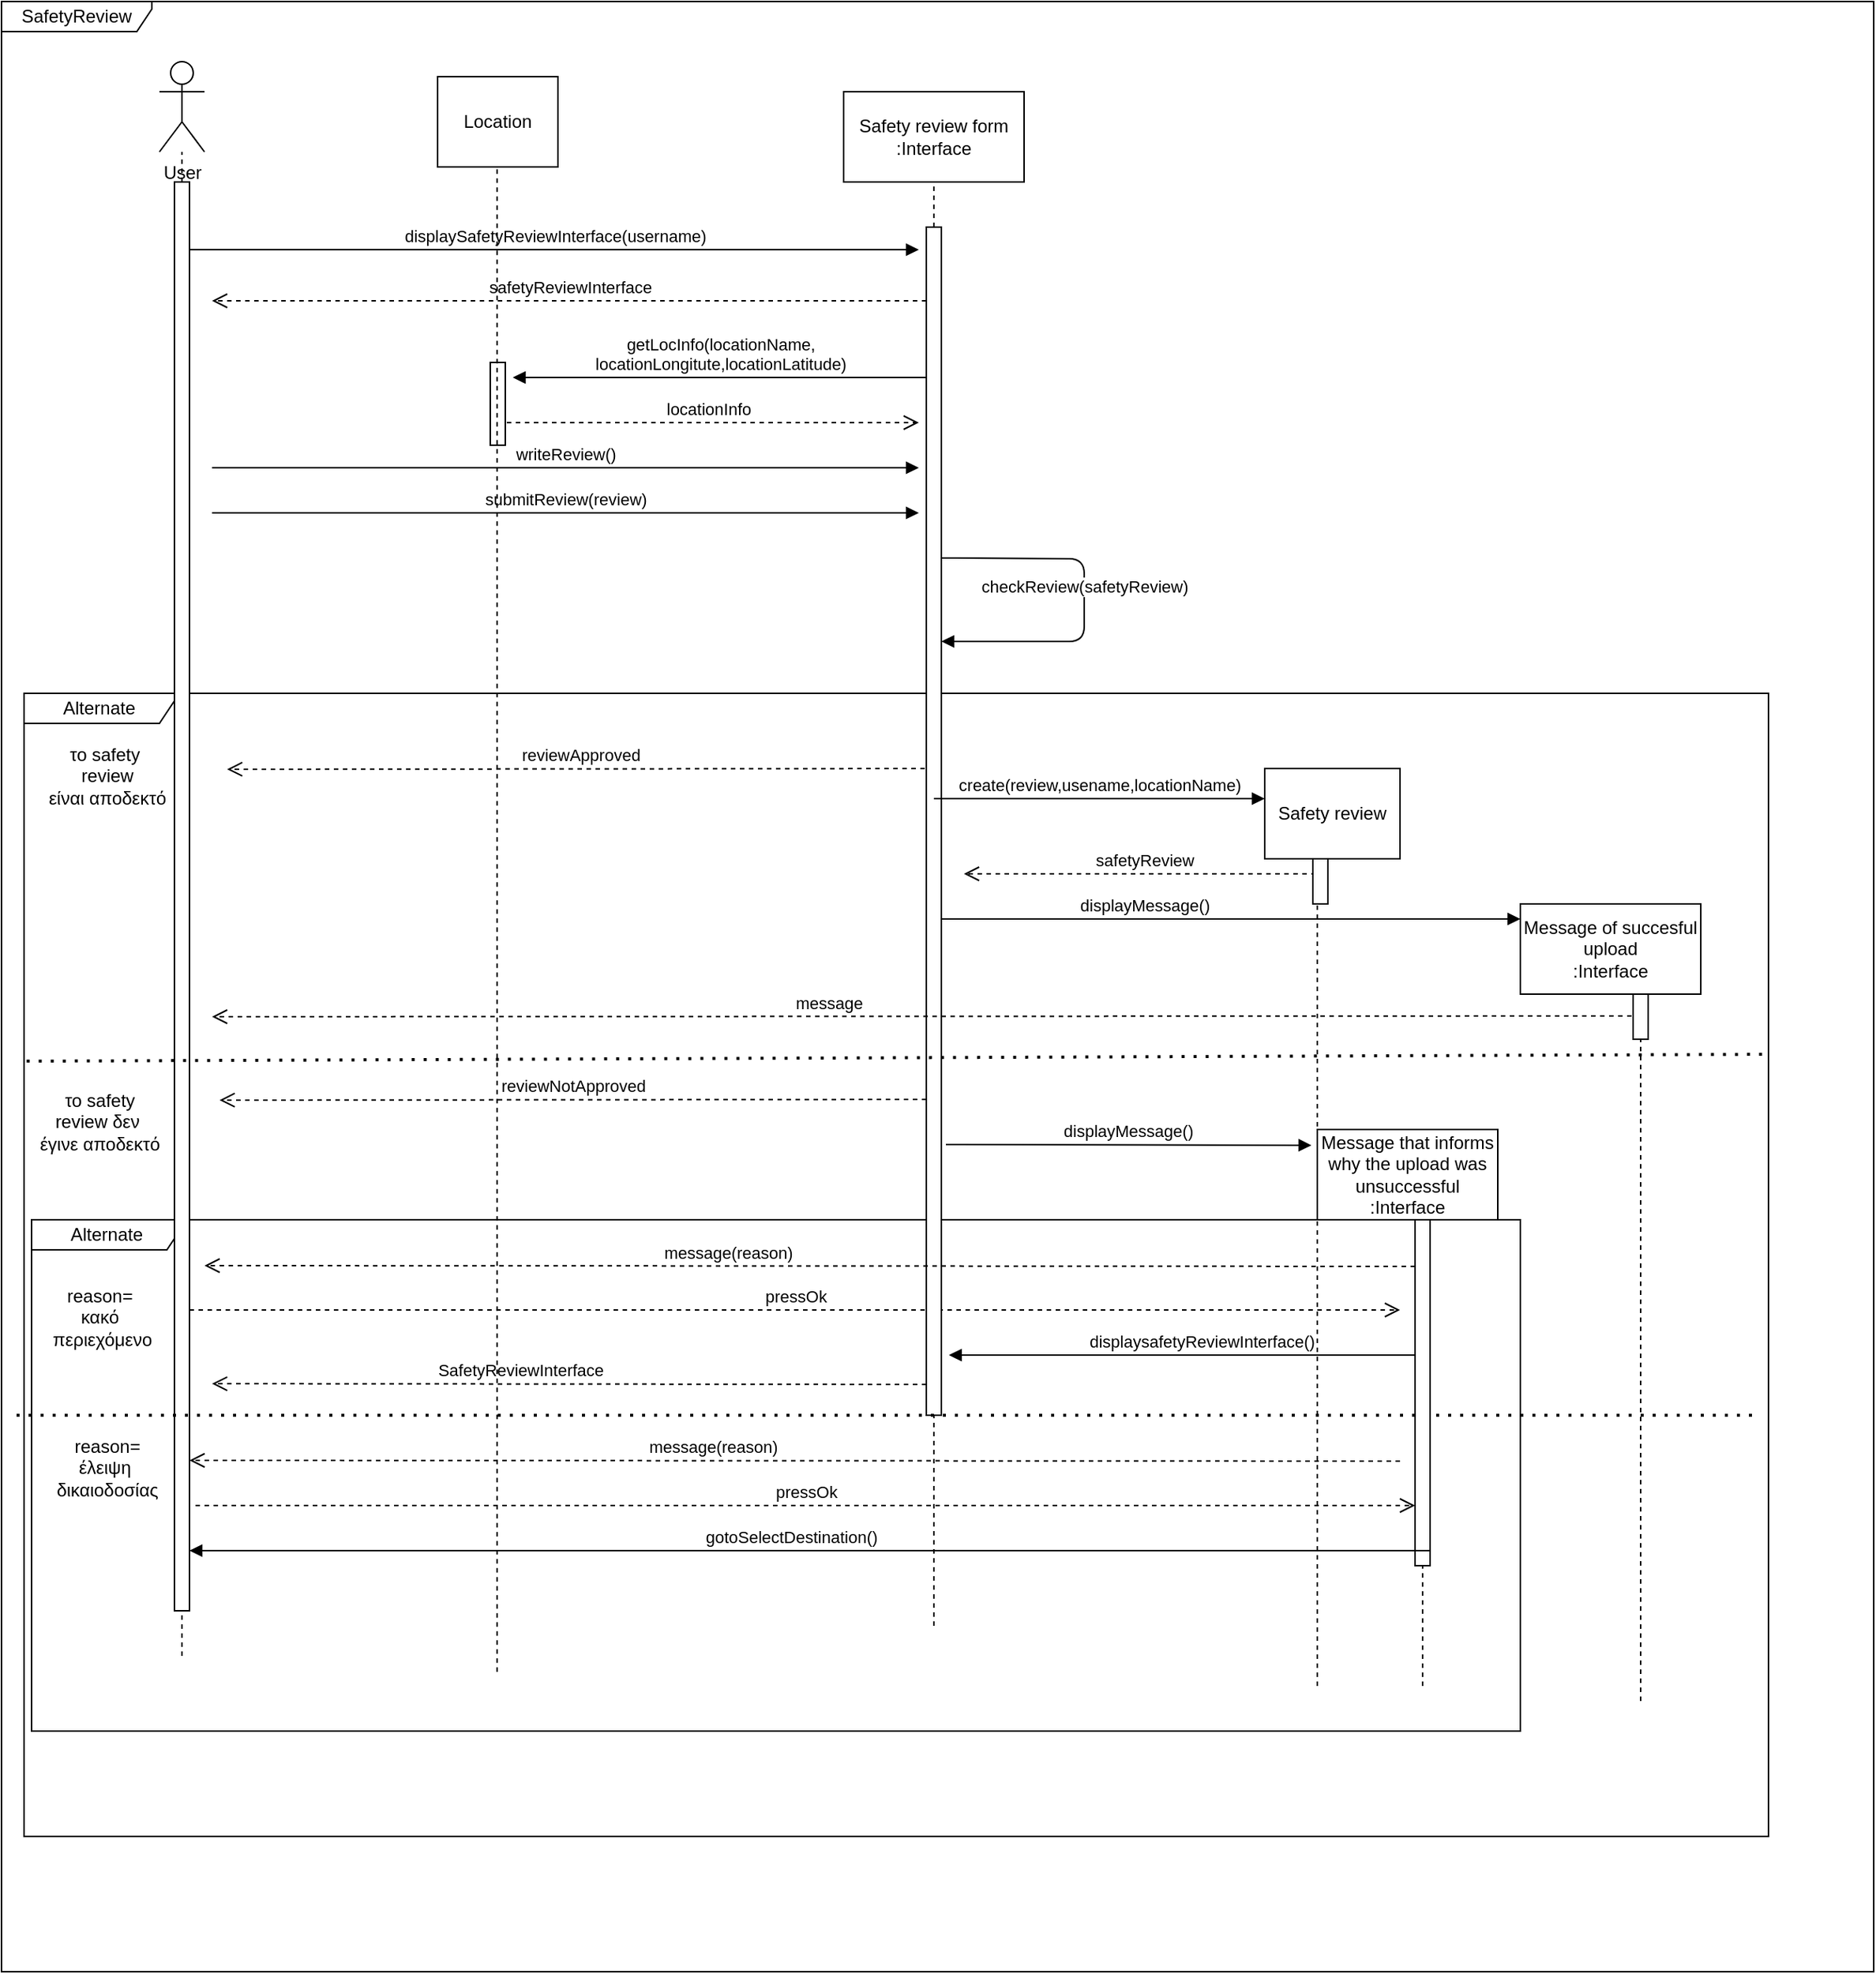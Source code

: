 <mxfile version="14.6.13" type="device"><diagram id="kgpKYQtTHZ0yAKxKKP6v" name="Page-1"><mxGraphModel dx="2656" dy="846" grid="1" gridSize="10" guides="1" tooltips="1" connect="1" arrows="1" fold="1" page="1" pageScale="1" pageWidth="850" pageHeight="1100" math="0" shadow="0"><root><mxCell id="0"/><mxCell id="1" parent="0"/><mxCell id="3Rvzzi49MPfCD2nTe4Qu-61" value="SafetyReview" style="shape=umlFrame;whiteSpace=wrap;html=1;width=100;height=20;" parent="1" vertex="1"><mxGeometry x="-90" y="350" width="1245" height="1310" as="geometry"/></mxCell><mxCell id="3Rvzzi49MPfCD2nTe4Qu-19" value="Alternate" style="shape=umlFrame;whiteSpace=wrap;html=1;width=100;height=20;" parent="1" vertex="1"><mxGeometry x="-70" y="1160" width="990" height="340" as="geometry"/></mxCell><mxCell id="3Rvzzi49MPfCD2nTe4Qu-18" value="Alternate" style="shape=umlFrame;whiteSpace=wrap;html=1;width=100;height=20;" parent="1" vertex="1"><mxGeometry x="-75" y="810" width="1160" height="760" as="geometry"/></mxCell><mxCell id="3Rvzzi49MPfCD2nTe4Qu-51" value="displaysafetyReviewInterface()" style="html=1;verticalAlign=bottom;endArrow=block;" parent="1" edge="1"><mxGeometry x="-0.083" width="80" relative="1" as="geometry"><mxPoint x="849.81" y="1250" as="sourcePoint"/><mxPoint x="540" y="1250" as="targetPoint"/><mxPoint as="offset"/></mxGeometry></mxCell><mxCell id="3Rvzzi49MPfCD2nTe4Qu-4" value="User" style="shape=umlActor;verticalLabelPosition=bottom;verticalAlign=top;html=1;outlineConnect=0;" parent="1" vertex="1"><mxGeometry x="15" y="390" width="30" height="60" as="geometry"/></mxCell><mxCell id="3Rvzzi49MPfCD2nTe4Qu-12" value="reviewApproved" style="html=1;verticalAlign=bottom;endArrow=open;dashed=1;endSize=8;" parent="1" edge="1"><mxGeometry relative="1" as="geometry"><mxPoint x="530" y="860" as="sourcePoint"/><mxPoint x="60" y="860.5" as="targetPoint"/></mxGeometry></mxCell><mxCell id="3Rvzzi49MPfCD2nTe4Qu-14" value="" style="endArrow=none;dashed=1;html=1;startArrow=none;" parent="1" edge="1"><mxGeometry width="50" height="50" relative="1" as="geometry"><mxPoint x="530" y="590" as="sourcePoint"/><mxPoint x="530" y="470" as="targetPoint"/></mxGeometry></mxCell><mxCell id="3Rvzzi49MPfCD2nTe4Qu-15" value="displaySafetyReviewInterface(username)" style="html=1;verticalAlign=bottom;endArrow=block;" parent="1" edge="1"><mxGeometry width="80" relative="1" as="geometry"><mxPoint x="35" y="515" as="sourcePoint"/><mxPoint x="520" y="515" as="targetPoint"/></mxGeometry></mxCell><mxCell id="3Rvzzi49MPfCD2nTe4Qu-16" value="writeReview()" style="html=1;verticalAlign=bottom;endArrow=block;" parent="1" edge="1"><mxGeometry width="80" relative="1" as="geometry"><mxPoint x="50" y="660" as="sourcePoint"/><mxPoint x="520" y="660" as="targetPoint"/></mxGeometry></mxCell><mxCell id="3Rvzzi49MPfCD2nTe4Qu-17" value="submitReview(review)" style="html=1;verticalAlign=bottom;endArrow=block;" parent="1" edge="1"><mxGeometry width="80" relative="1" as="geometry"><mxPoint x="50" y="690" as="sourcePoint"/><mxPoint x="520" y="690" as="targetPoint"/></mxGeometry></mxCell><mxCell id="3Rvzzi49MPfCD2nTe4Qu-20" value="locationInfo" style="html=1;verticalAlign=bottom;endArrow=open;dashed=1;endSize=8;" parent="1" edge="1"><mxGeometry relative="1" as="geometry"><mxPoint x="240" y="630" as="sourcePoint"/><mxPoint x="520" y="630" as="targetPoint"/></mxGeometry></mxCell><mxCell id="3Rvzzi49MPfCD2nTe4Qu-21" value="το safety&amp;nbsp;&lt;br&gt;review&lt;br&gt;είναι αποδεκτό" style="text;html=1;align=center;verticalAlign=middle;resizable=0;points=[];autosize=1;strokeColor=none;" parent="1" vertex="1"><mxGeometry x="-65" y="840" width="90" height="50" as="geometry"/></mxCell><mxCell id="3Rvzzi49MPfCD2nTe4Qu-26" value="safetyReview" style="html=1;verticalAlign=bottom;endArrow=open;dashed=1;endSize=8;" parent="1" edge="1"><mxGeometry relative="1" as="geometry"><mxPoint x="790" y="930" as="sourcePoint"/><mxPoint x="550" y="930" as="targetPoint"/></mxGeometry></mxCell><mxCell id="3Rvzzi49MPfCD2nTe4Qu-34" value="το safety &lt;br&gt;review δεν&amp;nbsp;&lt;br&gt;έγινε αποδεκτό" style="text;html=1;align=center;verticalAlign=middle;resizable=0;points=[];autosize=1;strokeColor=none;" parent="1" vertex="1"><mxGeometry x="-75" y="1070" width="100" height="50" as="geometry"/></mxCell><mxCell id="3Rvzzi49MPfCD2nTe4Qu-42" value="" style="endArrow=none;dashed=1;html=1;startArrow=none;" parent="1" edge="1"><mxGeometry width="50" height="50" relative="1" as="geometry"><mxPoint x="30" y="470" as="sourcePoint"/><mxPoint x="30" y="450" as="targetPoint"/></mxGeometry></mxCell><mxCell id="3Rvzzi49MPfCD2nTe4Qu-43" value="safetyReviewInterface" style="html=1;verticalAlign=bottom;endArrow=open;dashed=1;endSize=8;" parent="1" edge="1"><mxGeometry relative="1" as="geometry"><mxPoint x="525" y="549" as="sourcePoint"/><mxPoint x="50" y="549" as="targetPoint"/></mxGeometry></mxCell><mxCell id="3Rvzzi49MPfCD2nTe4Qu-49" value="reason=&lt;br&gt;κακό&lt;br&gt;&amp;nbsp;περιεχόμενο" style="text;html=1;align=center;verticalAlign=middle;resizable=0;points=[];autosize=1;strokeColor=none;" parent="1" vertex="1"><mxGeometry x="-65" y="1200" width="80" height="50" as="geometry"/></mxCell><mxCell id="3Rvzzi49MPfCD2nTe4Qu-53" value="reason=&lt;br&gt;έλειψη&amp;nbsp;&lt;br&gt;δικαιοδοσίας" style="text;html=1;align=center;verticalAlign=middle;resizable=0;points=[];autosize=1;strokeColor=none;" parent="1" vertex="1"><mxGeometry x="-60" y="1300" width="80" height="50" as="geometry"/></mxCell><mxCell id="3Rvzzi49MPfCD2nTe4Qu-57" value="pressOk" style="html=1;verticalAlign=bottom;endArrow=open;dashed=1;endSize=8;" parent="1" source="3Rvzzi49MPfCD2nTe4Qu-62" edge="1"><mxGeometry relative="1" as="geometry"><mxPoint x="155" y="1220" as="sourcePoint"/><mxPoint x="840" y="1220" as="targetPoint"/></mxGeometry></mxCell><mxCell id="3Rvzzi49MPfCD2nTe4Qu-58" value="pressOk" style="html=1;verticalAlign=bottom;endArrow=open;dashed=1;endSize=8;" parent="1" edge="1"><mxGeometry relative="1" as="geometry"><mxPoint x="39" y="1350" as="sourcePoint"/><mxPoint x="850" y="1350" as="targetPoint"/></mxGeometry></mxCell><mxCell id="3Rvzzi49MPfCD2nTe4Qu-62" value="" style="html=1;points=[];perimeter=orthogonalPerimeter;" parent="1" vertex="1"><mxGeometry x="25" y="470" width="10" height="950" as="geometry"/></mxCell><mxCell id="3Rvzzi49MPfCD2nTe4Qu-63" value="" style="endArrow=none;dashed=1;html=1;" parent="1" target="3Rvzzi49MPfCD2nTe4Qu-62" edge="1"><mxGeometry width="50" height="50" relative="1" as="geometry"><mxPoint x="30" y="1450" as="sourcePoint"/><mxPoint x="30" y="520" as="targetPoint"/></mxGeometry></mxCell><mxCell id="3Rvzzi49MPfCD2nTe4Qu-68" value="" style="html=1;points=[];perimeter=orthogonalPerimeter;" parent="1" vertex="1"><mxGeometry x="235" y="590" width="10" height="55" as="geometry"/></mxCell><mxCell id="3Rvzzi49MPfCD2nTe4Qu-70" value="" style="html=1;points=[];perimeter=orthogonalPerimeter;" parent="1" vertex="1"><mxGeometry x="525" y="500" width="10" height="790" as="geometry"/></mxCell><mxCell id="3Rvzzi49MPfCD2nTe4Qu-71" value="" style="endArrow=none;dashed=1;html=1;" parent="1" target="3Rvzzi49MPfCD2nTe4Qu-70" edge="1"><mxGeometry width="50" height="50" relative="1" as="geometry"><mxPoint x="530" y="1430.0" as="sourcePoint"/><mxPoint x="530" y="540" as="targetPoint"/></mxGeometry></mxCell><mxCell id="TknIUsVQ4qwP21MRE1aM-1" value="create(review,usename,locationName)" style="html=1;verticalAlign=bottom;endArrow=block;entryX=0;entryY=0.5;entryDx=0;entryDy=0;" parent="1" edge="1"><mxGeometry width="80" relative="1" as="geometry"><mxPoint x="530" y="880" as="sourcePoint"/><mxPoint x="750" y="880" as="targetPoint"/></mxGeometry></mxCell><mxCell id="TknIUsVQ4qwP21MRE1aM-2" value="checkReview(safetyReview)" style="html=1;verticalAlign=bottom;endArrow=block;" parent="1" edge="1"><mxGeometry width="80" relative="1" as="geometry"><mxPoint x="535" y="720" as="sourcePoint"/><mxPoint x="535" y="775.5" as="targetPoint"/><Array as="points"><mxPoint x="630" y="720.5"/><mxPoint x="630" y="775.5"/></Array></mxGeometry></mxCell><mxCell id="TknIUsVQ4qwP21MRE1aM-7" value="displayMessage()" style="html=1;verticalAlign=bottom;endArrow=block;" parent="1" edge="1"><mxGeometry x="-0.299" width="80" relative="1" as="geometry"><mxPoint x="535" y="960" as="sourcePoint"/><mxPoint x="920" y="960" as="targetPoint"/><mxPoint as="offset"/></mxGeometry></mxCell><mxCell id="TknIUsVQ4qwP21MRE1aM-8" value="" style="endArrow=none;dashed=1;html=1;startArrow=none;" parent="1" source="TknIUsVQ4qwP21MRE1aM-27" edge="1"><mxGeometry width="50" height="50" relative="1" as="geometry"><mxPoint x="790" y="1018" as="sourcePoint"/><mxPoint x="790" y="920" as="targetPoint"/></mxGeometry></mxCell><mxCell id="TknIUsVQ4qwP21MRE1aM-9" value="" style="endArrow=none;dashed=1;html=1;startArrow=none;" parent="1" edge="1"><mxGeometry width="50" height="50" relative="1" as="geometry"><mxPoint x="1000" y="1480" as="sourcePoint"/><mxPoint x="1000" y="1010" as="targetPoint"/></mxGeometry></mxCell><mxCell id="TknIUsVQ4qwP21MRE1aM-10" value="message" style="html=1;verticalAlign=bottom;endArrow=open;dashed=1;endSize=8;" parent="1" edge="1"><mxGeometry x="0.137" relative="1" as="geometry"><mxPoint x="1000" y="1024.5" as="sourcePoint"/><mxPoint x="50" y="1025" as="targetPoint"/><mxPoint as="offset"/></mxGeometry></mxCell><mxCell id="TknIUsVQ4qwP21MRE1aM-11" value="reviewNotApproved" style="html=1;verticalAlign=bottom;endArrow=open;dashed=1;endSize=8;" parent="1" edge="1"><mxGeometry relative="1" as="geometry"><mxPoint x="525" y="1080" as="sourcePoint"/><mxPoint x="55" y="1080.5" as="targetPoint"/></mxGeometry></mxCell><mxCell id="TknIUsVQ4qwP21MRE1aM-12" value="displayMessage()" style="html=1;verticalAlign=bottom;endArrow=block;entryX=0.008;entryY=0.45;entryDx=0;entryDy=0;entryPerimeter=0;" parent="1" edge="1"><mxGeometry width="80" relative="1" as="geometry"><mxPoint x="538" y="1110" as="sourcePoint"/><mxPoint x="781.04" y="1110.5" as="targetPoint"/></mxGeometry></mxCell><mxCell id="TknIUsVQ4qwP21MRE1aM-13" value="" style="endArrow=none;dashed=1;html=1;startArrow=none;" parent="1" source="TknIUsVQ4qwP21MRE1aM-24" edge="1"><mxGeometry width="50" height="50" relative="1" as="geometry"><mxPoint x="855" y="1800" as="sourcePoint"/><mxPoint x="855" y="1160" as="targetPoint"/></mxGeometry></mxCell><mxCell id="TknIUsVQ4qwP21MRE1aM-15" value="message(reason)&lt;span style=&quot;color: rgba(0 , 0 , 0 , 0) ; font-family: monospace ; font-size: 0px ; background-color: rgb(248 , 249 , 250)&quot;&gt;%3CmxGraphModel%3E%3Croot%3E%3CmxCell%20id%3D%220%22%2F%3E%3CmxCell%20id%3D%221%22%20parent%3D%220%22%2F%3E%3CmxCell%20id%3D%222%22%20value%3D%22%22%20style%3D%22endArrow%3Dnone%3Bdashed%3D1%3Bhtml%3D1%3BdashPattern%3D1%203%3BstrokeWidth%3D2%3BentryX%3D1.001%3BentryY%3D0.408%3BentryDx%3D0%3BentryDy%3D0%3BentryPerimeter%3D0%3BexitX%3D0.004%3BexitY%3D0.414%3BexitDx%3D0%3BexitDy%3D0%3BexitPerimeter%3D0%3B%22%20edge%3D%221%22%20parent%3D%221%22%3E%3CmxGeometry%20width%3D%2250%22%20height%3D%2250%22%20relative%3D%221%22%20as%3D%22geometry%22%3E%3CmxPoint%20x%3D%22-70.36%22%20y%3D%221050.12%22%20as%3D%22sourcePoint%22%2F%3E%3CmxPoint%20x%3D%221086.16%22%20y%3D%221046.64%22%20as%3D%22targetPoint%22%2F%3E%3C%2FmxGeometry%3E%3C%2FmxCell%3E%3C%2Froot%3E%3C%2FmxGraphModel%3E&lt;/span&gt;" style="html=1;verticalAlign=bottom;endArrow=open;dashed=1;endSize=8;" parent="1" edge="1"><mxGeometry x="0.137" relative="1" as="geometry"><mxPoint x="850" y="1191" as="sourcePoint"/><mxPoint x="45" y="1190.5" as="targetPoint"/><mxPoint as="offset"/></mxGeometry></mxCell><mxCell id="TknIUsVQ4qwP21MRE1aM-16" value="SafetyReviewInterface" style="html=1;verticalAlign=bottom;endArrow=open;dashed=1;endSize=8;" parent="1" edge="1"><mxGeometry x="0.137" relative="1" as="geometry"><mxPoint x="525" y="1269.5" as="sourcePoint"/><mxPoint x="50" y="1269" as="targetPoint"/><mxPoint as="offset"/></mxGeometry></mxCell><mxCell id="TknIUsVQ4qwP21MRE1aM-18" value="" style="endArrow=none;dashed=1;html=1;dashPattern=1 3;strokeWidth=2;entryX=1.001;entryY=0.408;entryDx=0;entryDy=0;entryPerimeter=0;" parent="1" edge="1"><mxGeometry width="50" height="50" relative="1" as="geometry"><mxPoint x="-80" y="1290" as="sourcePoint"/><mxPoint x="1076.52" y="1290" as="targetPoint"/></mxGeometry></mxCell><mxCell id="TknIUsVQ4qwP21MRE1aM-19" value="message(reason)&lt;span style=&quot;color: rgba(0 , 0 , 0 , 0) ; font-family: monospace ; font-size: 0px ; background-color: rgb(248 , 249 , 250)&quot;&gt;%3CmxGraphModel%3E%3Croot%3E%3CmxCell%20id%3D%220%22%2F%3E%3CmxCell%20id%3D%221%22%20parent%3D%220%22%2F%3E%3CmxCell%20id%3D%222%22%20value%3D%22%22%20style%3D%22endArrow%3Dnone%3Bdashed%3D1%3Bhtml%3D1%3BdashPattern%3D1%203%3BstrokeWidth%3D2%3BentryX%3D1.001%3BentryY%3D0.408%3BentryDx%3D0%3BentryDy%3D0%3BentryPerimeter%3D0%3BexitX%3D0.004%3BexitY%3D0.414%3BexitDx%3D0%3BexitDy%3D0%3BexitPerimeter%3D0%3B%22%20edge%3D%221%22%20parent%3D%221%22%3E%3CmxGeometry%20width%3D%2250%22%20height%3D%2250%22%20relative%3D%221%22%20as%3D%22geometry%22%3E%3CmxPoint%20x%3D%22-70.36%22%20y%3D%221050.12%22%20as%3D%22sourcePoint%22%2F%3E%3CmxPoint%20x%3D%221086.16%22%20y%3D%221046.64%22%20as%3D%22targetPoint%22%2F%3E%3C%2FmxGeometry%3E%3C%2FmxCell%3E%3C%2Froot%3E%3C%2FmxGraphModel%3E&lt;/span&gt;" style="html=1;verticalAlign=bottom;endArrow=open;dashed=1;endSize=8;" parent="1" edge="1"><mxGeometry x="0.137" relative="1" as="geometry"><mxPoint x="840" y="1320.5" as="sourcePoint"/><mxPoint x="35" y="1320" as="targetPoint"/><mxPoint as="offset"/></mxGeometry></mxCell><mxCell id="TknIUsVQ4qwP21MRE1aM-23" value="" style="endArrow=none;dashed=1;html=1;dashPattern=1 3;strokeWidth=2;entryX=1.001;entryY=0.408;entryDx=0;entryDy=0;entryPerimeter=0;exitX=0.004;exitY=0.414;exitDx=0;exitDy=0;exitPerimeter=0;" parent="1" edge="1"><mxGeometry width="50" height="50" relative="1" as="geometry"><mxPoint x="-73.26" y="1054.56" as="sourcePoint"/><mxPoint x="1083.26" y="1050" as="targetPoint"/></mxGeometry></mxCell><mxCell id="TknIUsVQ4qwP21MRE1aM-24" value="" style="html=1;points=[];perimeter=orthogonalPerimeter;" parent="1" vertex="1"><mxGeometry x="850" y="1160" width="10" height="230" as="geometry"/></mxCell><mxCell id="TknIUsVQ4qwP21MRE1aM-25" value="" style="endArrow=none;dashed=1;html=1;startArrow=none;" parent="1" target="TknIUsVQ4qwP21MRE1aM-24" edge="1"><mxGeometry width="50" height="50" relative="1" as="geometry"><mxPoint x="855" y="1470" as="sourcePoint"/><mxPoint x="855" y="1160" as="targetPoint"/></mxGeometry></mxCell><mxCell id="TknIUsVQ4qwP21MRE1aM-26" value="" style="html=1;points=[];perimeter=orthogonalPerimeter;" parent="1" vertex="1"><mxGeometry x="995" y="1010" width="10" height="30" as="geometry"/></mxCell><mxCell id="TknIUsVQ4qwP21MRE1aM-27" value="" style="html=1;points=[];perimeter=orthogonalPerimeter;" parent="1" vertex="1"><mxGeometry x="782" y="920" width="10" height="30" as="geometry"/></mxCell><mxCell id="TknIUsVQ4qwP21MRE1aM-28" value="" style="endArrow=none;dashed=1;html=1;startArrow=none;" parent="1" target="TknIUsVQ4qwP21MRE1aM-27" edge="1"><mxGeometry width="50" height="50" relative="1" as="geometry"><mxPoint x="785" y="1470" as="sourcePoint"/><mxPoint x="790" y="920" as="targetPoint"/><Array as="points"><mxPoint x="785" y="1010"/></Array></mxGeometry></mxCell><mxCell id="61p1q5U9YSQrmemkWJDx-2" value="Location" style="rounded=0;whiteSpace=wrap;html=1;" parent="1" vertex="1"><mxGeometry x="200" y="400" width="80" height="60" as="geometry"/></mxCell><mxCell id="61p1q5U9YSQrmemkWJDx-3" value="Safety review form&lt;br&gt;:Interface" style="rounded=0;whiteSpace=wrap;html=1;" parent="1" vertex="1"><mxGeometry x="470" y="410" width="120" height="60" as="geometry"/></mxCell><mxCell id="61p1q5U9YSQrmemkWJDx-4" value="Safety review" style="rounded=0;whiteSpace=wrap;html=1;" parent="1" vertex="1"><mxGeometry x="750" y="860" width="90" height="60" as="geometry"/></mxCell><mxCell id="61p1q5U9YSQrmemkWJDx-5" value="Message of succesful upload&lt;br&gt;:Interface" style="rounded=0;whiteSpace=wrap;html=1;" parent="1" vertex="1"><mxGeometry x="920" y="950" width="120" height="60" as="geometry"/></mxCell><mxCell id="61p1q5U9YSQrmemkWJDx-6" value="&lt;span&gt;Message that informs why the upload was unsuccessful&lt;br&gt;:Interface&lt;br&gt;&lt;/span&gt;" style="rounded=0;whiteSpace=wrap;html=1;" parent="1" vertex="1"><mxGeometry x="785" y="1100" width="120" height="60" as="geometry"/></mxCell><mxCell id="aEeeQS-r0oR7sHHdklWs-2" value="getLocInfo(locationName,&lt;br&gt;locationLongitute,locationLatitude)" style="html=1;verticalAlign=bottom;endArrow=block;" parent="1" edge="1"><mxGeometry width="80" relative="1" as="geometry"><mxPoint x="525" y="600" as="sourcePoint"/><mxPoint x="250" y="600" as="targetPoint"/></mxGeometry></mxCell><mxCell id="aEeeQS-r0oR7sHHdklWs-3" value="" style="endArrow=none;dashed=1;html=1;startArrow=none;" parent="1" edge="1"><mxGeometry width="50" height="50" relative="1" as="geometry"><mxPoint x="239.58" y="1460.67" as="sourcePoint"/><mxPoint x="239.58" y="460.0" as="targetPoint"/></mxGeometry></mxCell><mxCell id="TknIUsVQ4qwP21MRE1aM-21" value="gotoSelectDestination()" style="html=1;verticalAlign=bottom;endArrow=block;" parent="1" edge="1"><mxGeometry x="0.03" width="80" relative="1" as="geometry"><mxPoint x="859.81" y="1380" as="sourcePoint"/><mxPoint x="35" y="1380" as="targetPoint"/><mxPoint as="offset"/></mxGeometry></mxCell></root></mxGraphModel></diagram></mxfile>